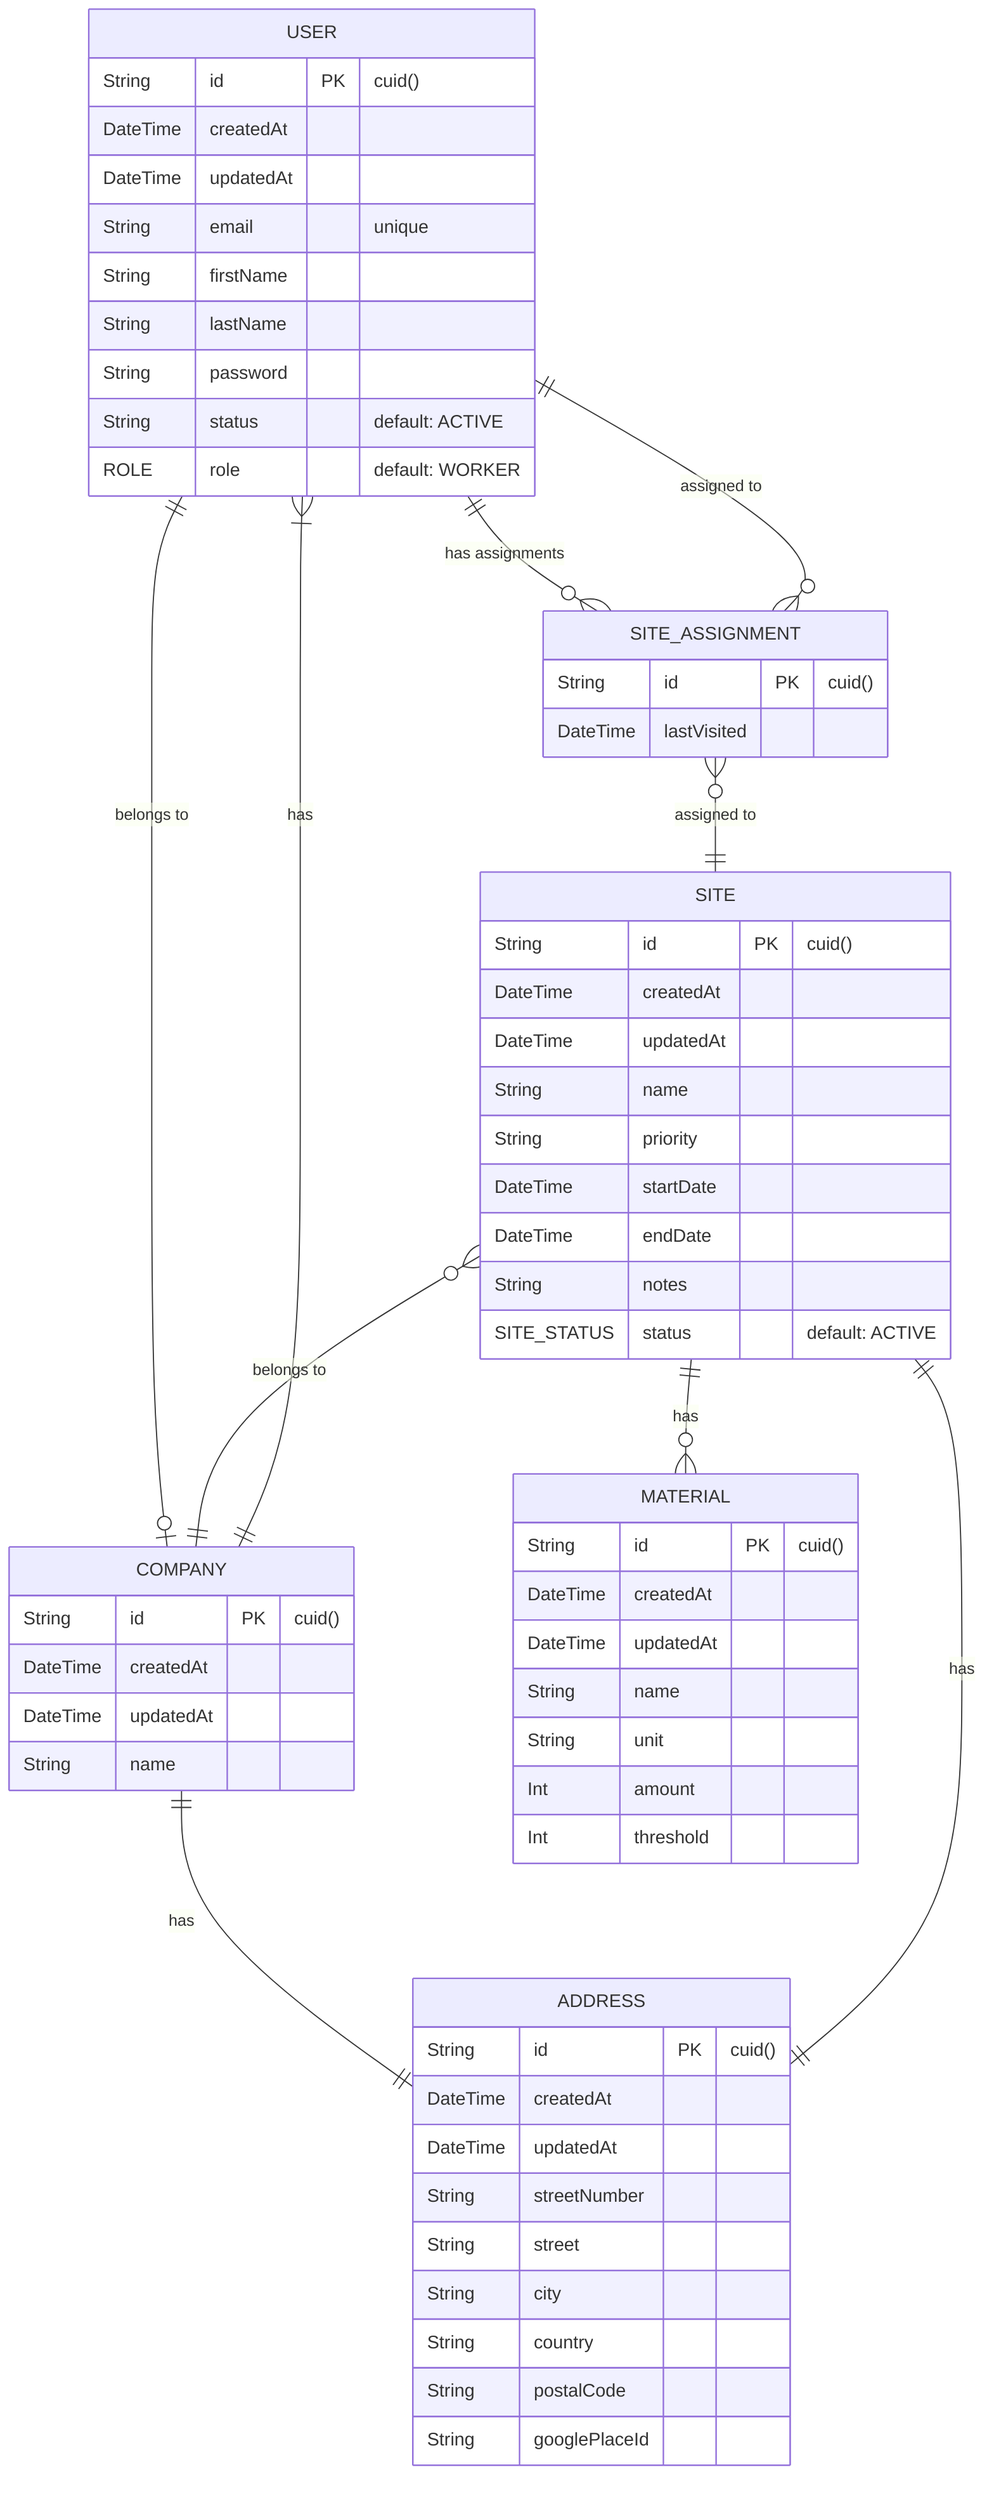 erDiagram
    USER {
      String id PK "cuid()"
      DateTime createdAt
      DateTime updatedAt
      String email "unique"
      String firstName
      String lastName
      String password
      String status "default: ACTIVE"
      ROLE role "default: WORKER"
    }
    COMPANY {
      String id PK "cuid()"
      DateTime createdAt
      DateTime updatedAt
      String name
    }
    ADDRESS {
      String id PK "cuid()"
      DateTime createdAt
      DateTime updatedAt
      String streetNumber
      String street
      String city
      String country
      String postalCode
      String googlePlaceId
    }
    SITE {
      String id PK "cuid()"
      DateTime createdAt
      DateTime updatedAt
      String name
      String priority
      DateTime startDate
      DateTime endDate
      String notes
      SITE_STATUS status "default: ACTIVE"
    }
    MATERIAL {
      String id PK "cuid()"
      DateTime createdAt
      DateTime updatedAt
      String name
      String unit
      Int amount
      Int threshold
    }
    SITE_ASSIGNMENT {
      String id PK "cuid()"
      DateTime lastVisited
    }

    USER ||--o| COMPANY : "belongs to"
    COMPANY ||--|| ADDRESS : "has"
    COMPANY ||--|{ USER : "has"
    SITE }o--|| COMPANY : "belongs to"
    SITE ||--|| ADDRESS : "has"
    SITE ||--o{ MATERIAL : "has"
    SITE_ASSIGNMENT }o--|| USER : "assigned to"
    SITE_ASSIGNMENT }o--|| SITE : "assigned to"
    USER ||--o{ SITE_ASSIGNMENT : "has assignments"